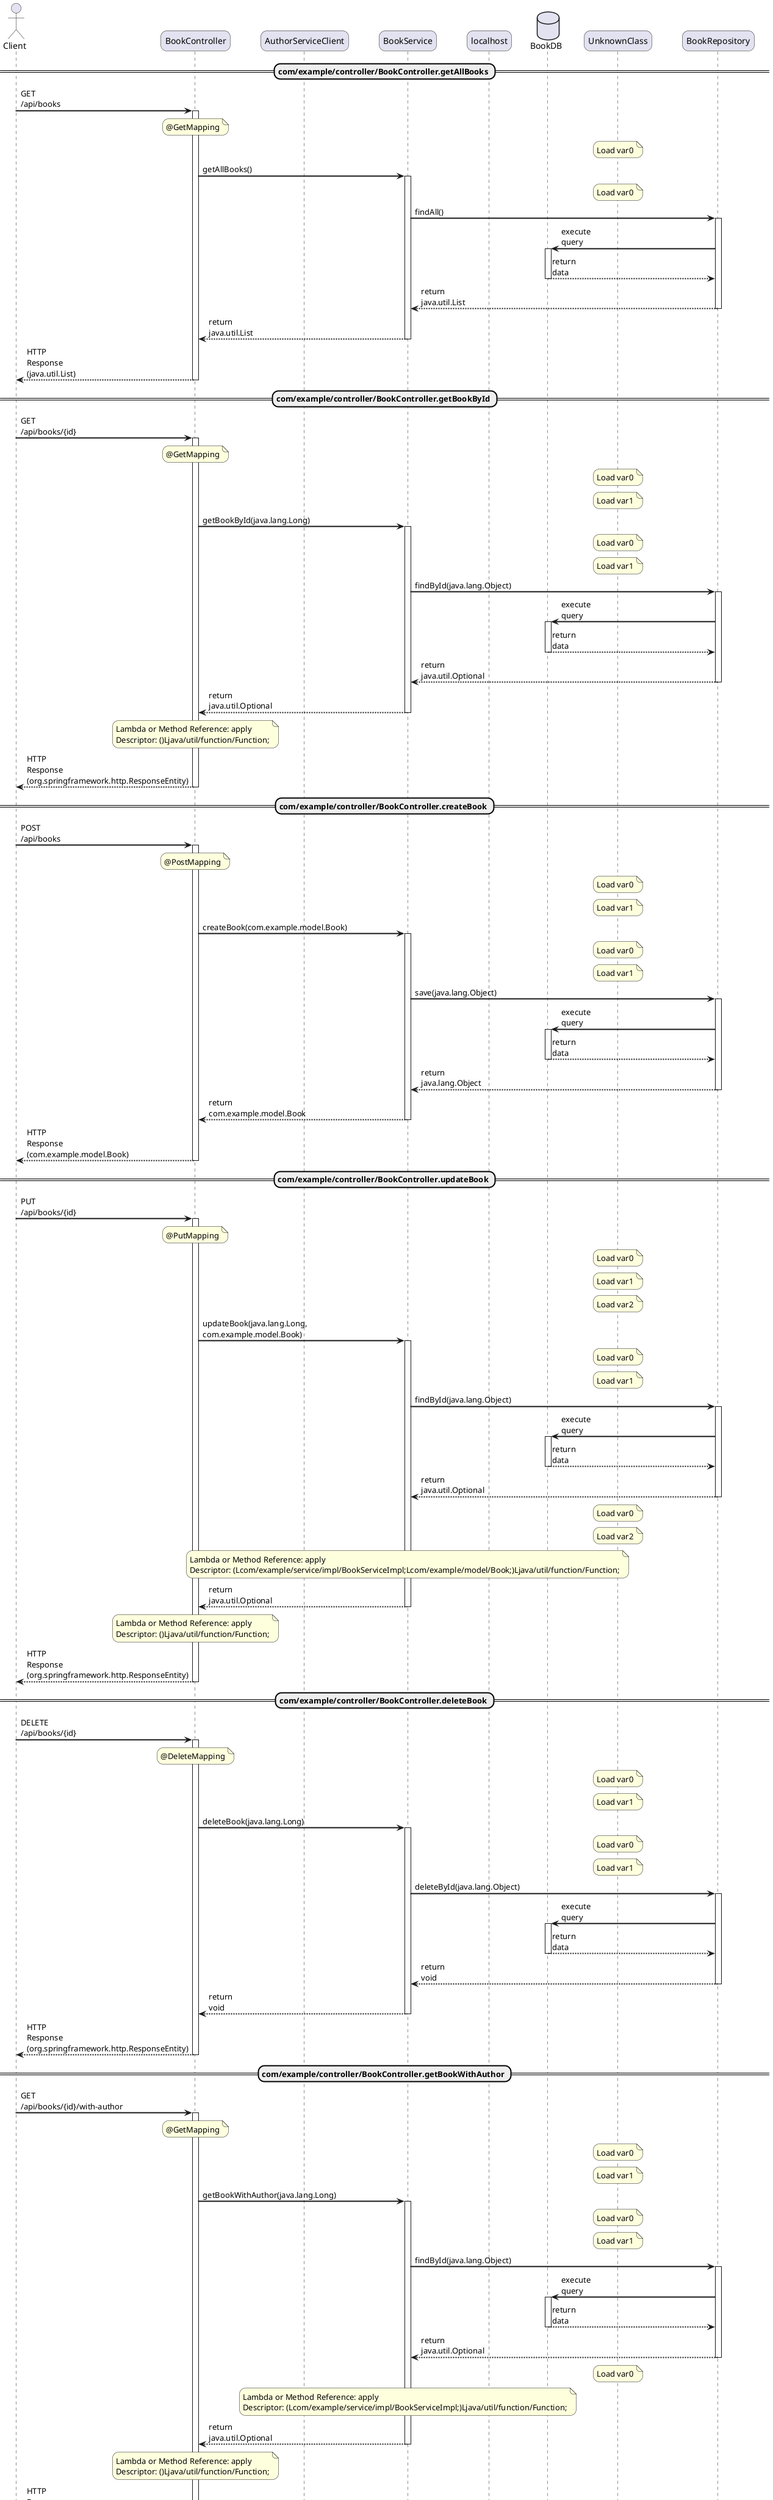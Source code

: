 @startuml
skinparam sequenceArrowThickness 2
skinparam roundcorner 20
skinparam maxmessagesize 60
skinparam responseMessageBelowArrow true
skinparam ParticipantPadding 20
skinparam BoxPadding 10

actor Client
participant BookController
participant AuthorServiceClient
participant BookService
participant localhost
database BookDB

== com/example/controller/BookController.getAllBooks ==
Client -> BookController : GET /api/books
activate BookController
note over BookController : @GetMapping
note over UnknownClass : Load var0
BookController -> BookService : getAllBooks()
activate BookService
note over UnknownClass : Load var0
BookService -> BookRepository : findAll()
activate BookRepository
BookRepository -> BookDB : execute query
activate BookDB
BookDB --> BookRepository : return data
deactivate BookDB
BookRepository --> BookService : return java.util.List
deactivate BookRepository
BookService --> BookController : return java.util.List
deactivate BookService
BookController --> Client : HTTP Response (java.util.List)
deactivate BookController

== com/example/controller/BookController.getBookById ==
Client -> BookController : GET /api/books/{id}
activate BookController
note over BookController : @GetMapping
note over UnknownClass : Load var0
note over UnknownClass : Load var1
BookController -> BookService : getBookById(java.lang.Long)
activate BookService
note over UnknownClass : Load var0
note over UnknownClass : Load var1
BookService -> BookRepository : findById(java.lang.Object)
activate BookRepository
BookRepository -> BookDB : execute query
activate BookDB
BookDB --> BookRepository : return data
deactivate BookDB
BookRepository --> BookService : return java.util.Optional
deactivate BookRepository
BookService --> BookController : return java.util.Optional
deactivate BookService
note over BookController
Lambda or Method Reference: apply
Descriptor: ()Ljava/util/function/Function;
end note
BookController --> Client : HTTP Response (org.springframework.http.ResponseEntity)
deactivate BookController

== com/example/controller/BookController.createBook ==
Client -> BookController : POST /api/books
activate BookController
note over BookController : @PostMapping
note over UnknownClass : Load var0
note over UnknownClass : Load var1
BookController -> BookService : createBook(com.example.model.Book)
activate BookService
note over UnknownClass : Load var0
note over UnknownClass : Load var1
BookService -> BookRepository : save(java.lang.Object)
activate BookRepository
BookRepository -> BookDB : execute query
activate BookDB
BookDB --> BookRepository : return data
deactivate BookDB
BookRepository --> BookService : return java.lang.Object
deactivate BookRepository
BookService --> BookController : return com.example.model.Book
deactivate BookService
BookController --> Client : HTTP Response (com.example.model.Book)
deactivate BookController

== com/example/controller/BookController.updateBook ==
Client -> BookController : PUT /api/books/{id}
activate BookController
note over BookController : @PutMapping
note over UnknownClass : Load var0
note over UnknownClass : Load var1
note over UnknownClass : Load var2
BookController -> BookService : updateBook(java.lang.Long, com.example.model.Book)
activate BookService
note over UnknownClass : Load var0
note over UnknownClass : Load var1
BookService -> BookRepository : findById(java.lang.Object)
activate BookRepository
BookRepository -> BookDB : execute query
activate BookDB
BookDB --> BookRepository : return data
deactivate BookDB
BookRepository --> BookService : return java.util.Optional
deactivate BookRepository
note over UnknownClass : Load var0
note over UnknownClass : Load var2
note over BookService
Lambda or Method Reference: apply
Descriptor: (Lcom/example/service/impl/BookServiceImpl;Lcom/example/model/Book;)Ljava/util/function/Function;
end note
BookService --> BookController : return java.util.Optional
deactivate BookService
note over BookController
Lambda or Method Reference: apply
Descriptor: ()Ljava/util/function/Function;
end note
BookController --> Client : HTTP Response (org.springframework.http.ResponseEntity)
deactivate BookController

== com/example/controller/BookController.deleteBook ==
Client -> BookController : DELETE /api/books/{id}
activate BookController
note over BookController : @DeleteMapping
note over UnknownClass : Load var0
note over UnknownClass : Load var1
BookController -> BookService : deleteBook(java.lang.Long)
activate BookService
note over UnknownClass : Load var0
note over UnknownClass : Load var1
BookService -> BookRepository : deleteById(java.lang.Object)
activate BookRepository
BookRepository -> BookDB : execute query
activate BookDB
BookDB --> BookRepository : return data
deactivate BookDB
BookRepository --> BookService : return void
deactivate BookRepository
BookService --> BookController : return void
deactivate BookService
BookController --> Client : HTTP Response (org.springframework.http.ResponseEntity)
deactivate BookController

== com/example/controller/BookController.getBookWithAuthor ==
Client -> BookController : GET /api/books/{id}/with-author
activate BookController
note over BookController : @GetMapping
note over UnknownClass : Load var0
note over UnknownClass : Load var1
BookController -> BookService : getBookWithAuthor(java.lang.Long)
activate BookService
note over UnknownClass : Load var0
note over UnknownClass : Load var1
BookService -> BookRepository : findById(java.lang.Object)
activate BookRepository
BookRepository -> BookDB : execute query
activate BookDB
BookDB --> BookRepository : return data
deactivate BookDB
BookRepository --> BookService : return java.util.Optional
deactivate BookRepository
note over UnknownClass : Load var0
note over BookService
Lambda or Method Reference: apply
Descriptor: (Lcom/example/service/impl/BookServiceImpl;)Ljava/util/function/Function;
end note
BookService --> BookController : return java.util.Optional
deactivate BookService
note over BookController
Lambda or Method Reference: apply
Descriptor: ()Ljava/util/function/Function;
end note
BookController --> Client : HTTP Response (org.springframework.http.ResponseEntity)
deactivate BookController

@enduml